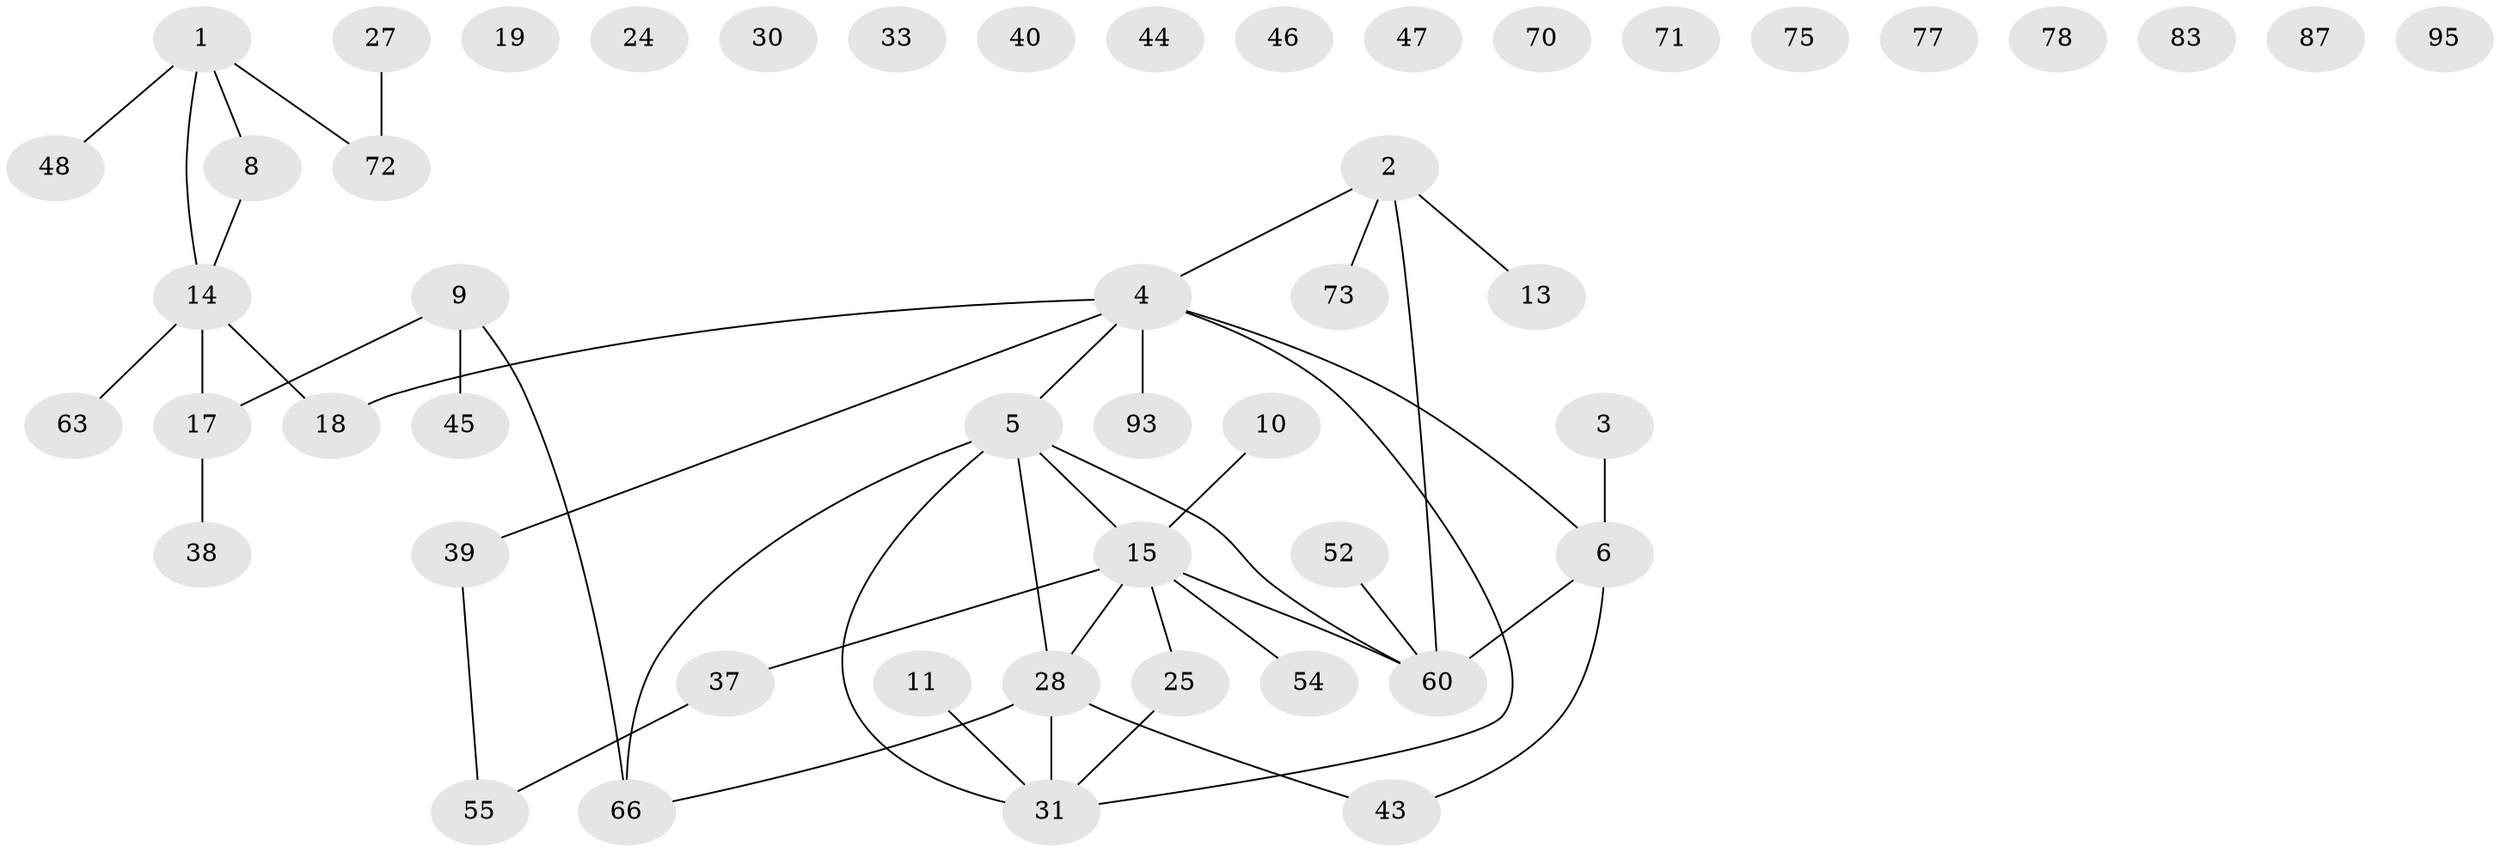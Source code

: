 // original degree distribution, {2: 0.34, 1: 0.21, 3: 0.19, 4: 0.08, 0: 0.15, 6: 0.01, 5: 0.02}
// Generated by graph-tools (version 1.1) at 2025/13/03/09/25 04:13:11]
// undirected, 50 vertices, 45 edges
graph export_dot {
graph [start="1"]
  node [color=gray90,style=filled];
  1 [super="+67"];
  2 [super="+7+57"];
  3;
  4 [super="+12"];
  5 [super="+65+23"];
  6 [super="+74"];
  8 [super="+26"];
  9;
  10;
  11 [super="+20"];
  13;
  14 [super="+22+16"];
  15 [super="+59+69"];
  17 [super="+29+35"];
  18;
  19;
  24;
  25;
  27;
  28 [super="+76+50"];
  30;
  31 [super="+80"];
  33 [super="+96"];
  37;
  38 [super="+79+42"];
  39 [super="+98+51"];
  40;
  43 [super="+53"];
  44;
  45;
  46;
  47;
  48;
  52;
  54;
  55;
  60 [super="+68+62"];
  63 [super="+64"];
  66 [super="+90+81"];
  70;
  71;
  72 [super="+84"];
  73;
  75;
  77;
  78;
  83;
  87;
  93;
  95;
  1 -- 72;
  1 -- 8;
  1 -- 48;
  1 -- 14;
  2 -- 60;
  2 -- 13;
  2 -- 73;
  2 -- 4;
  3 -- 6;
  4 -- 5;
  4 -- 31;
  4 -- 18;
  4 -- 6;
  4 -- 93;
  4 -- 39;
  5 -- 66;
  5 -- 31;
  5 -- 60;
  5 -- 15;
  5 -- 28;
  6 -- 60 [weight=3];
  6 -- 43;
  8 -- 14;
  9 -- 45;
  9 -- 66;
  9 -- 17;
  10 -- 15;
  11 -- 31;
  14 -- 18;
  14 -- 63;
  14 -- 17;
  15 -- 54;
  15 -- 37;
  15 -- 25;
  15 -- 28;
  15 -- 60;
  17 -- 38;
  25 -- 31;
  27 -- 72;
  28 -- 43;
  28 -- 66;
  28 -- 31;
  37 -- 55;
  39 -- 55;
  52 -- 60;
}

